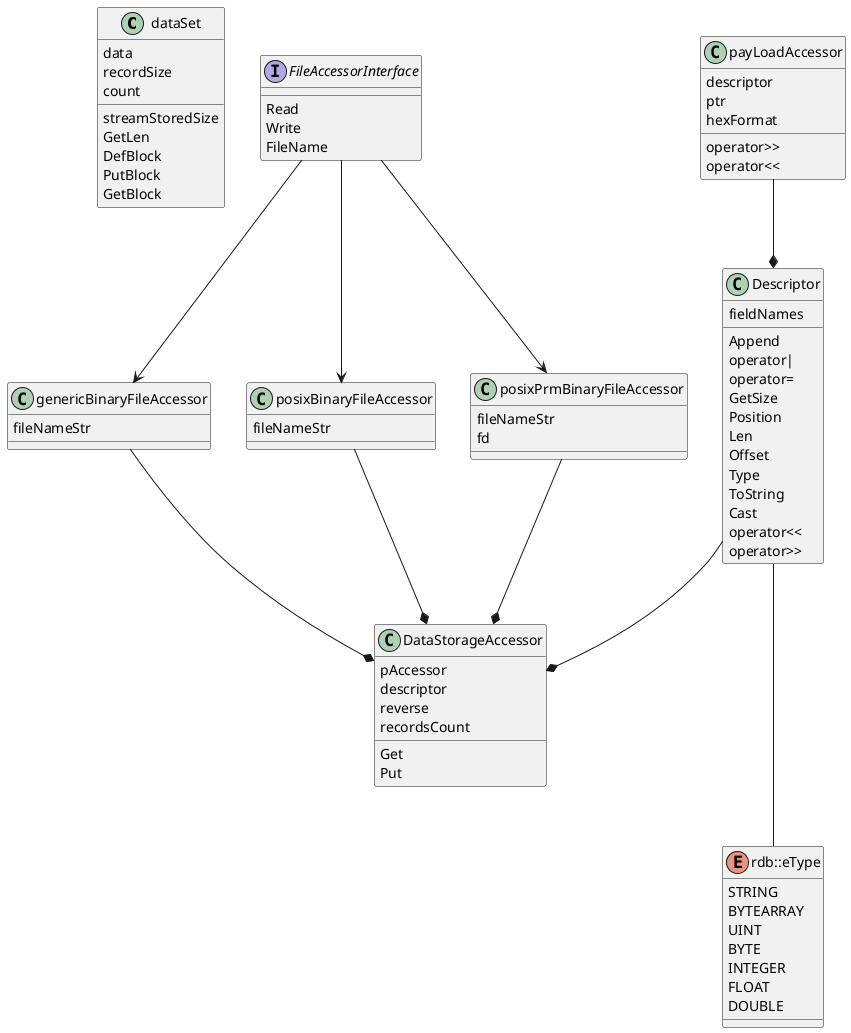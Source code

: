 @startuml

class dataSet {
    {field} data
    {field} recordSize
    {field} count

    {method} streamStoredSize
    {method} GetLen
    {method} DefBlock
    {method} PutBlock
    {method} GetBlock
}

class Descriptor {
    {field} fieldNames

    {method} Append
    {method} operator|
    {method} operator=
    {method} GetSize
    {method} Position
    {method} Len
    {method} Offset
    {method} Type
    {method} ToString
    {method} Cast
    {method} operator<<
    {method} operator>>
}

class genericBinaryFileAccessor {
    {field} fileNameStr
}


class posixBinaryFileAccessor {
    {field} fileNameStr
}

class posixPrmBinaryFileAccessor {
    {field} fileNameStr
    {field} fd
}


interface FileAccessorInterface {
    {method} Read
    {method} Write
    {method} FileName
}

class payLoadAccessor {
    {field} descriptor
    {field} ptr
    {field} hexFormat

    {method} operator>>
    {method} operator<<
}

class DataStorageAccessor {
    {field} pAccessor
    {field} descriptor
    {field} reverse
    {field} recordsCount

    {method} Get
    {method} Put
}

enum rdb::eType {
    STRING
    BYTEARRAY
    UINT
    BYTE
    INTEGER
    FLOAT
    DOUBLE
}

FileAccessorInterface --> genericBinaryFileAccessor
FileAccessorInterface --> posixBinaryFileAccessor
FileAccessorInterface --> posixPrmBinaryFileAccessor

genericBinaryFileAccessor --* DataStorageAccessor
posixBinaryFileAccessor --* DataStorageAccessor
posixPrmBinaryFileAccessor --* DataStorageAccessor

Descriptor --* DataStorageAccessor

Descriptor --- rdb::eType

payLoadAccessor --* Descriptor

@enduml